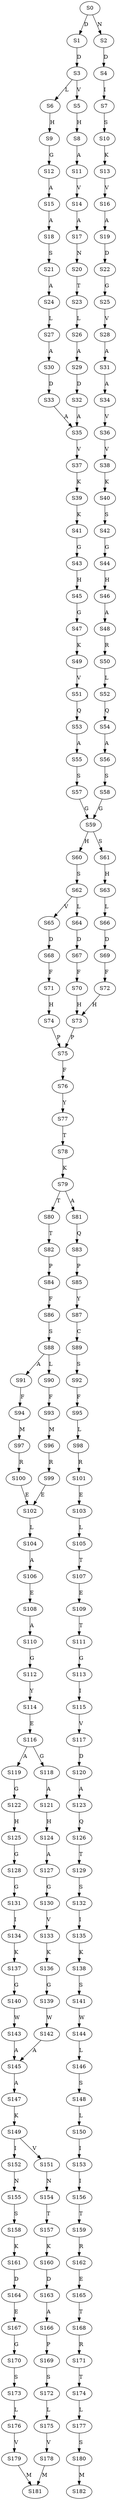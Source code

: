 strict digraph  {
	S0 -> S1 [ label = D ];
	S0 -> S2 [ label = N ];
	S1 -> S3 [ label = D ];
	S2 -> S4 [ label = D ];
	S3 -> S5 [ label = V ];
	S3 -> S6 [ label = L ];
	S4 -> S7 [ label = I ];
	S5 -> S8 [ label = H ];
	S6 -> S9 [ label = H ];
	S7 -> S10 [ label = S ];
	S8 -> S11 [ label = A ];
	S9 -> S12 [ label = G ];
	S10 -> S13 [ label = K ];
	S11 -> S14 [ label = V ];
	S12 -> S15 [ label = A ];
	S13 -> S16 [ label = V ];
	S14 -> S17 [ label = A ];
	S15 -> S18 [ label = A ];
	S16 -> S19 [ label = A ];
	S17 -> S20 [ label = N ];
	S18 -> S21 [ label = S ];
	S19 -> S22 [ label = D ];
	S20 -> S23 [ label = T ];
	S21 -> S24 [ label = A ];
	S22 -> S25 [ label = G ];
	S23 -> S26 [ label = L ];
	S24 -> S27 [ label = L ];
	S25 -> S28 [ label = V ];
	S26 -> S29 [ label = A ];
	S27 -> S30 [ label = A ];
	S28 -> S31 [ label = A ];
	S29 -> S32 [ label = D ];
	S30 -> S33 [ label = D ];
	S31 -> S34 [ label = A ];
	S32 -> S35 [ label = A ];
	S33 -> S35 [ label = A ];
	S34 -> S36 [ label = V ];
	S35 -> S37 [ label = V ];
	S36 -> S38 [ label = V ];
	S37 -> S39 [ label = K ];
	S38 -> S40 [ label = K ];
	S39 -> S41 [ label = K ];
	S40 -> S42 [ label = S ];
	S41 -> S43 [ label = G ];
	S42 -> S44 [ label = G ];
	S43 -> S45 [ label = H ];
	S44 -> S46 [ label = H ];
	S45 -> S47 [ label = G ];
	S46 -> S48 [ label = A ];
	S47 -> S49 [ label = K ];
	S48 -> S50 [ label = R ];
	S49 -> S51 [ label = V ];
	S50 -> S52 [ label = L ];
	S51 -> S53 [ label = Q ];
	S52 -> S54 [ label = Q ];
	S53 -> S55 [ label = A ];
	S54 -> S56 [ label = A ];
	S55 -> S57 [ label = S ];
	S56 -> S58 [ label = S ];
	S57 -> S59 [ label = G ];
	S58 -> S59 [ label = G ];
	S59 -> S60 [ label = H ];
	S59 -> S61 [ label = S ];
	S60 -> S62 [ label = S ];
	S61 -> S63 [ label = H ];
	S62 -> S64 [ label = L ];
	S62 -> S65 [ label = V ];
	S63 -> S66 [ label = L ];
	S64 -> S67 [ label = D ];
	S65 -> S68 [ label = D ];
	S66 -> S69 [ label = D ];
	S67 -> S70 [ label = F ];
	S68 -> S71 [ label = F ];
	S69 -> S72 [ label = F ];
	S70 -> S73 [ label = H ];
	S71 -> S74 [ label = H ];
	S72 -> S73 [ label = H ];
	S73 -> S75 [ label = P ];
	S74 -> S75 [ label = P ];
	S75 -> S76 [ label = F ];
	S76 -> S77 [ label = Y ];
	S77 -> S78 [ label = T ];
	S78 -> S79 [ label = K ];
	S79 -> S80 [ label = T ];
	S79 -> S81 [ label = A ];
	S80 -> S82 [ label = T ];
	S81 -> S83 [ label = Q ];
	S82 -> S84 [ label = P ];
	S83 -> S85 [ label = P ];
	S84 -> S86 [ label = F ];
	S85 -> S87 [ label = Y ];
	S86 -> S88 [ label = S ];
	S87 -> S89 [ label = C ];
	S88 -> S90 [ label = L ];
	S88 -> S91 [ label = A ];
	S89 -> S92 [ label = S ];
	S90 -> S93 [ label = F ];
	S91 -> S94 [ label = F ];
	S92 -> S95 [ label = F ];
	S93 -> S96 [ label = M ];
	S94 -> S97 [ label = M ];
	S95 -> S98 [ label = L ];
	S96 -> S99 [ label = R ];
	S97 -> S100 [ label = R ];
	S98 -> S101 [ label = R ];
	S99 -> S102 [ label = E ];
	S100 -> S102 [ label = E ];
	S101 -> S103 [ label = E ];
	S102 -> S104 [ label = L ];
	S103 -> S105 [ label = L ];
	S104 -> S106 [ label = A ];
	S105 -> S107 [ label = T ];
	S106 -> S108 [ label = E ];
	S107 -> S109 [ label = E ];
	S108 -> S110 [ label = A ];
	S109 -> S111 [ label = T ];
	S110 -> S112 [ label = G ];
	S111 -> S113 [ label = G ];
	S112 -> S114 [ label = Y ];
	S113 -> S115 [ label = I ];
	S114 -> S116 [ label = E ];
	S115 -> S117 [ label = V ];
	S116 -> S118 [ label = G ];
	S116 -> S119 [ label = A ];
	S117 -> S120 [ label = D ];
	S118 -> S121 [ label = A ];
	S119 -> S122 [ label = G ];
	S120 -> S123 [ label = A ];
	S121 -> S124 [ label = H ];
	S122 -> S125 [ label = H ];
	S123 -> S126 [ label = Q ];
	S124 -> S127 [ label = A ];
	S125 -> S128 [ label = G ];
	S126 -> S129 [ label = T ];
	S127 -> S130 [ label = G ];
	S128 -> S131 [ label = G ];
	S129 -> S132 [ label = S ];
	S130 -> S133 [ label = V ];
	S131 -> S134 [ label = I ];
	S132 -> S135 [ label = I ];
	S133 -> S136 [ label = K ];
	S134 -> S137 [ label = K ];
	S135 -> S138 [ label = K ];
	S136 -> S139 [ label = G ];
	S137 -> S140 [ label = G ];
	S138 -> S141 [ label = S ];
	S139 -> S142 [ label = W ];
	S140 -> S143 [ label = W ];
	S141 -> S144 [ label = W ];
	S142 -> S145 [ label = A ];
	S143 -> S145 [ label = A ];
	S144 -> S146 [ label = L ];
	S145 -> S147 [ label = A ];
	S146 -> S148 [ label = S ];
	S147 -> S149 [ label = K ];
	S148 -> S150 [ label = L ];
	S149 -> S151 [ label = V ];
	S149 -> S152 [ label = I ];
	S150 -> S153 [ label = I ];
	S151 -> S154 [ label = N ];
	S152 -> S155 [ label = N ];
	S153 -> S156 [ label = I ];
	S154 -> S157 [ label = T ];
	S155 -> S158 [ label = S ];
	S156 -> S159 [ label = T ];
	S157 -> S160 [ label = K ];
	S158 -> S161 [ label = K ];
	S159 -> S162 [ label = R ];
	S160 -> S163 [ label = D ];
	S161 -> S164 [ label = D ];
	S162 -> S165 [ label = E ];
	S163 -> S166 [ label = A ];
	S164 -> S167 [ label = E ];
	S165 -> S168 [ label = T ];
	S166 -> S169 [ label = P ];
	S167 -> S170 [ label = G ];
	S168 -> S171 [ label = R ];
	S169 -> S172 [ label = S ];
	S170 -> S173 [ label = S ];
	S171 -> S174 [ label = T ];
	S172 -> S175 [ label = L ];
	S173 -> S176 [ label = L ];
	S174 -> S177 [ label = L ];
	S175 -> S178 [ label = V ];
	S176 -> S179 [ label = V ];
	S177 -> S180 [ label = S ];
	S178 -> S181 [ label = M ];
	S179 -> S181 [ label = M ];
	S180 -> S182 [ label = M ];
}
